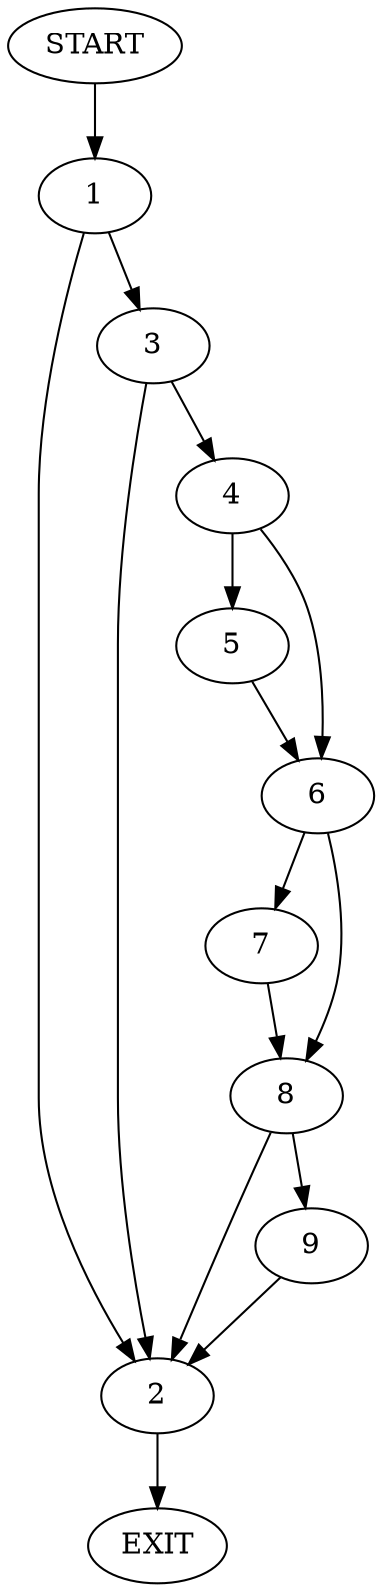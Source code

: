 digraph {
0 [label="START"]
10 [label="EXIT"]
0 -> 1
1 -> 2
1 -> 3
2 -> 10
3 -> 4
3 -> 2
4 -> 5
4 -> 6
5 -> 6
6 -> 7
6 -> 8
7 -> 8
8 -> 2
8 -> 9
9 -> 2
}
